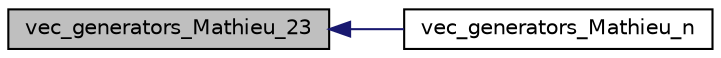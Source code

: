 digraph "vec_generators_Mathieu_23"
{
  edge [fontname="Helvetica",fontsize="10",labelfontname="Helvetica",labelfontsize="10"];
  node [fontname="Helvetica",fontsize="10",shape=record];
  rankdir="LR";
  Node2259 [label="vec_generators_Mathieu_23",height=0.2,width=0.4,color="black", fillcolor="grey75", style="filled", fontcolor="black"];
  Node2259 -> Node2260 [dir="back",color="midnightblue",fontsize="10",style="solid",fontname="Helvetica"];
  Node2260 [label="vec_generators_Mathieu_n",height=0.2,width=0.4,color="black", fillcolor="white", style="filled",URL="$d0/dd3/perm__group__gens_8_c.html#a82bad2f129ab5f3daafc1a84a29d5dba"];
}
